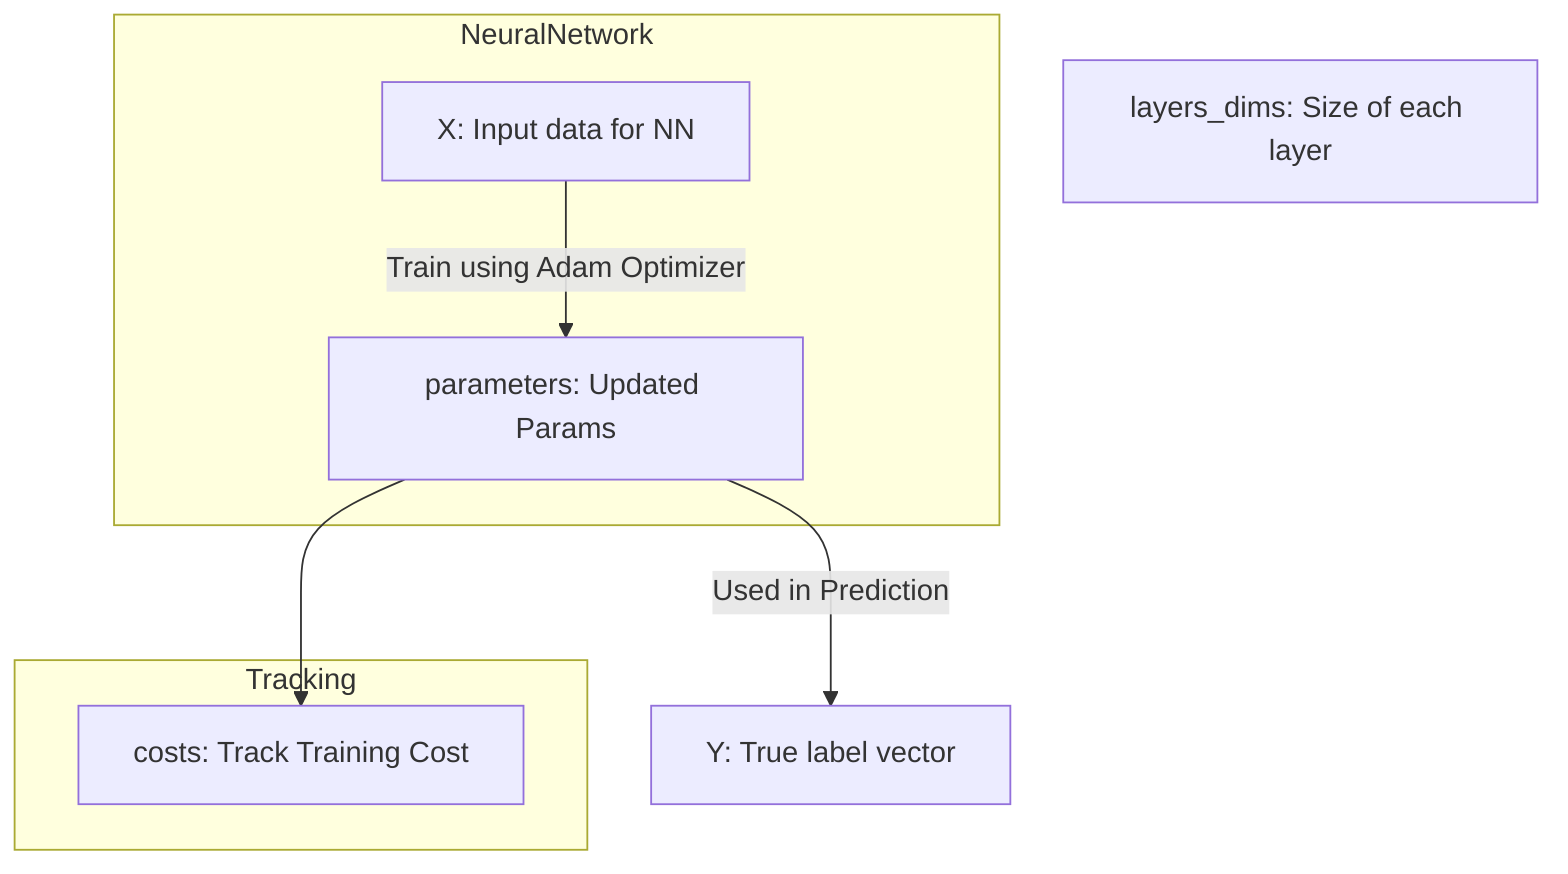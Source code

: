 flowchart TD
    %% Data Sources

    %% Input Variables
    X["X: Input data for NN"]
    Y["Y: True label vector"]
    layers_dims["layers_dims: Size of each layer"]

    %% Neural Network Model
    subgraph NeuralNetwork
        direction TB
        X -->|"Train using Adam Optimizer"| parameters["parameters: Updated Params"]
    end

    %% Data Transformations
    parameters -->|"Used in Prediction"| Y

    %% Tracking Variables
    subgraph Tracking
        direction TB
        costs["costs: Track Training Cost"]
        parameters --> costs
    end

    %% Comments
    %% X: Represents the input data for the neural network.
    %% Y: Represents the true labels used for training.
    %% layers_dims: Specifies the neural network architecture.
    %% parameters: The network parameters updated through training.
    %% costs: Tracks the cost during training to monitor performance.
    %% NeuralNetwork: The main model training process.